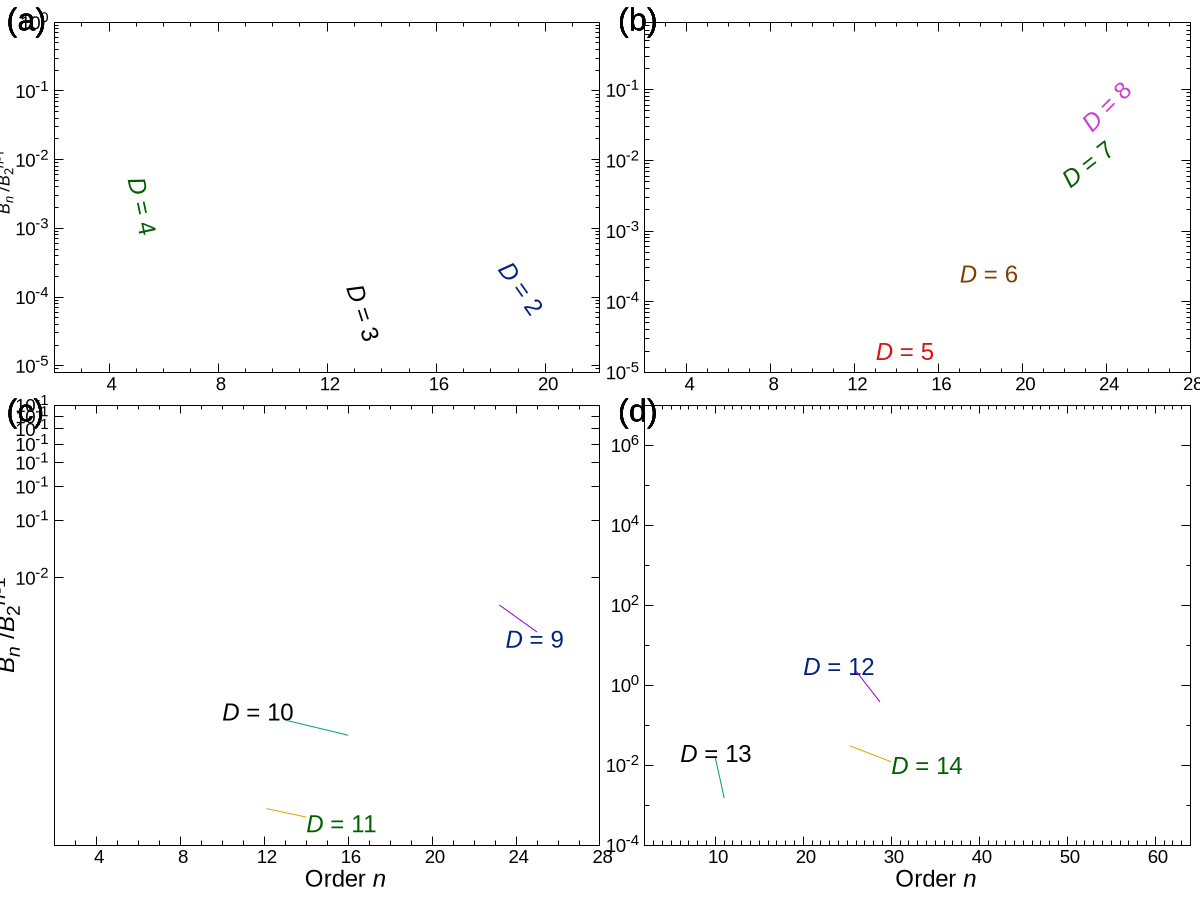 unset multiplot
reset

set encoding cp1250 # make minus sign longer
#set encoding iso_8859_1
set terminal postscript eps enhanced size 7, 10 font "Arial, 18"
set output "ievirlow.eps"

tcfont="Arial, 14"
thexlabel='Order {/Arial-Italic n}'
theylabel='{/Arial-Italic B_n} /{/Arial-Italic B}_2^{{/Arial-Italic n}-1}'

# height of the bottom panels
bh = 0.55
# height of the top panels
th = 1 - bh

# width of the right panel
rw = 0.50
# width of the left panel
lw = 1 - rw

set logscale y
set ytics font tcfont offset 0.3, 0
set mytics 10
set format y '10^{%T}'

lbfont  = "Arial, 18"

color1a = "#dd1111"
color1b = "#002280"

color2a = "#804000"
color2b = "#000000"

color3a = "#dd8000"
color3b = "#006000"

color4a = "#008080"
color4b = "#cc40cc"

# line styles for the small panels
set style line 1  lc rgb "#aaaaaa" lt 1 lw 1

set style line 2  lc rgb color1a lt 1 pt 4  ps 2.0 # empty square
set style line 3  lc rgb color1a lt 1 pt 5  ps 2.0 # full  square

set style line 4  lc rgb color1b lt 1 pt 12 ps 2.4 # empty diamond
set style line 5  lc rgb color1b lt 1 pt 13 ps 2.4 # full  diamond

set style line 6  lc rgb color2a lt 1 pt 10 ps 2.4 # empty inverted triangle
set style line 7  lc rgb color2a lt 1 pt 11 ps 2.4 # full  inverted triangle

set style line 8  lc rgb color2b lt 1 pt 8  ps 2.4 # empty triangle
set style line 9  lc rgb color2b lt 1 pt 9  ps 2.4 # full  triangle

set style line 10 lc rgb color3a lt 1 pt 6  ps 2.0 # empty circle
set style line 11 lc rgb color3a lt 1 pt 7  ps 2.0 # full  circle

set style line 12 lc rgb color3b lt 1 pt 14 ps 2.2 # empty pentagon
set style line 13 lc rgb color3b lt 1 pt 15 ps 2.2 # full  pentagon

set style line 14 lc rgb color4a lt 1 pt 4  ps 2.0
set style line 15 lc rgb color4a lt 1 pt 5  ps 2.0

set style line 16 lc rgb color4b lt 1 pt 12 ps 2.4
set style line 17 lc rgb color4b lt 1 pt 13 ps 2.4



tagdx1 = 0.005
tagdx2 = 0.015
tagdy1 = 0.020
tagdy2 = 0.005
tagfont = "Arial, 24"
set label 300 "(a)" at screen       tagdx1,  1 - tagdy1 font tagfont
set label 301 "(b)" at screen  lw + tagdx2,  1 - tagdy1 font tagfont
set label 302 "(c)" at screen       tagdx1, bh - tagdy2 font tagfont
set label 303 "(d)" at screen  lw + tagdx2, bh - tagdy2 font tagfont



set multiplot




# left-top panel

set size    lw, th
set origin 0.0, bh

set xtics 4 font tcfont offset 0, 0.5
set mxtics 4
unset xlabel

set ylabel theylabel offset 1.3, 0.7

set tmargin 1.
set bmargin 1.5
set rmargin 0.
set lmargin 6.

set label 101 "{/Arial-Italic D} = 2" at 18.5, 3.0e-4 rotate by -55  textcolor rgb color1b font lbfont
set label 102 "{/Arial-Italic D} = 3" at 13.0, 1.5e-4 rotate by -72  textcolor rgb color2b font lbfont
set label 103 "{/Arial-Italic D} = 4" at  5.0, 5.5e-3 rotate by -78  textcolor rgb color3b font lbfont

plot [2:22][8e-6:1] \
  "data/D2/BnD2n14.dat"                   u ($1):(abs($2)):3                            w l  ls 2  lt 1 lw 0.5 notitle, \
  ""                                      u ($1):(abs($2)):3                            w e  ls 2       lw 3.0 notitle, \
  "data/D3/BnD3n12.dat"                   u ($1):(abs($2)):3                            w l  ls 6  lt 2 lw 0.5 notitle, \
  ""                                      u ($1):(abs($2)):3                            w e  ls 6       lw 3.0 notitle, \
  "data/D4/BnD4n11.dat"                   u ($1):(abs($2)):3                            w l  ls 10 lt 4 lw 0.5 notitle, \
  ""                                      u ($1):(abs($2)):3                            w e  ls 10      lw 3.0 notitle, \
  "iedata/hBnPYcD2n32R34M32768.dat"       u ($1):(abs($4))                              w l  ls 4  lt 1 lw 0.5 notitle, \
  ""                                      u ($1):(abs($4))                              w p  ls 4       lw 3.0 notitle, \
  "iedata/BnPYcD3n16R18M1048576.dat"      u ($1):(($1 <= 12) ? abs($4) : 1/0)           w l  ls 8  lt 2 lw 0.5 notitle, \
  ""                                      u ($1):(($1 <= 12) ? abs($4) : 1/0)           w p  ls 8       lw 3.0 notitle, \
  "iedata/hBnPYcD4n10R12M32768.dat"       u ($1):(($1 <= 8)  ? abs($4) : 1/0)           w l  ls 12 lt 4 lw 0.5 notitle, \
  ""                                      u ($1):(($1 <= 8 && $4 > 0) ? abs($4) : 1/0)  w p  ls 12      lw 3.0 notitle, \
  ""                                      u ($1):(($1 <= 8 && $4 < 0) ? abs($4) : 1/0)  w p  ls 13      lw 3.0 notitle, \
  1e-100 lw 0 notitle





# right-top panel

set size    rw, th
set origin  lw, bh

set rmargin 1.0
set lmargin 5.0
unset ylabel

set label 101 "{/Arial-Italic D} = 5" at  13, 2e-5   rotate by 0  textcolor rgb color1a font lbfont
set label 102 "{/Arial-Italic D} = 6" at  17, 2.5e-4 rotate by 0  textcolor rgb color2a font lbfont
set label 103 "{/Arial-Italic D} = 7" at  22, 5e-3   rotate by 38 textcolor rgb color3b font lbfont
set label 104 "{/Arial-Italic D} = 8" at  23, 3e-2   rotate by 45 textcolor rgb color4b font lbfont

plot [2:28][1e-5:9e-1] \
  "data/D5/BnD5n12.dat"                   u ($1):(abs($2))                                  w l ls 2  lt 1 lw 0.5 notitle, \
  ""                                      u ($1):(($2 > 0) ? abs($2) : 1/0):3               w e ls 2       lw 1.0 notitle, \
  ""                                      u ($1):(($2 < 0) ? abs($2) : 1/0):3               w e ls 3       lw 1.0 notitle, \
  "data/D6/BnD6n16.dat"                   u ($1):(abs($2))                                  w l ls 6  lt 2 lw 0.5 notitle, \
  ""                                      u ($1):(($2 > 0) ? abs($2) : 1/0):3               w e ls 6       lw 1.0 notitle, \
  ""                                      u ($1):(($2 < 0) ? abs($2) : 1/0):3               w e ls 7       lw 1.0 notitle, \
  "data/D7/BnD7n20.dat"                   u ($1):(abs($2))                                  w l ls 10 lt 4 lw 0.5 notitle, \
  ""                                      u ($1):(($2 > 0) ? abs($2) : 1/0):3               w e ls 10      lw 1.0 notitle, \
  ""                                      u ($1):(($2 < 0) ? abs($2) : 1/0):3               w e ls 11      lw 1.0 notitle, \
  "data/D8/BnD8n24.dat"                   u ($1):(abs($2))                                  w l ls 14 lt 5 lw 0.5 notitle, \
  ""                                      u ($1):(($2 > 0) ? abs($2) : 1/0):3               w e ls 14      lw 1.0 notitle, \
  ""                                      u ($1):(($2 < 0) ? abs($2) : 1/0):3               w e ls 15      lw 1.0 notitle, \
  "iedata/BnPYcD5n16R16M4194304.dat"      u ($1):(($1 <= 5) ? abs($4) : 1/0)                w l ls 4  lt 1 lw 0.5 notitle, \
  ""                                      u ($1):(($1 <= 5 && $4 > 0) ? abs($4) : 1/0)      w p ls 4       lw 1.0 notitle, \
  "iedata/hBnPYcD6n16R18M32768.dat"       u ($1):(($1 <= 40) ? abs($4) : 1/0)               w l ls 8  lt 2 lw 0.5 notitle, \
  ""                                      u ($1):(($1 <= 40 && $4 > 0) ? abs($4) : 1/0)     w p ls 8       lw 1.0 notitle, \
  ""                                      u ($1):(($1 <= 40 && $4 < 0) ? abs($4) : 1/0)     w p ls 9       lw 1.0 notitle, \
  "iedata/BnPYcD7n32R34M4194304.dat"      u ($1):(($1 <= 1000) ? abs($4) : 1/0)             w l ls 12 lt 4 lw 0.5 notitle, \
  ""                                      u ($1):(($1 <= 1000 && $4 > 0) ? abs($4) : 1/0)   w p ls 12      lw 1.0 notitle, \
  ""                                      u ($1):(($1 <= 1000 && $4 < 0) ? abs($4) : 1/0)   w p ls 13      lw 1.0 notitle, \
  "iedata/hBnPYcD8n128R130M32768.dat"     u ($1):(abs($4))                                  w l ls 16 lt 5 lw 0.5 notitle, \
  ""                                      u ($1):($4 > 0 ? abs($4) : 1/0)                   w p ls 16      lw 2.0 notitle, \
  ""                                      u ($1):($4 < 0 ? abs($4) : 1/0)                   w p ls 17      lw 2.0 notitle, \
  1e-100 lw 0 notitle

unset label 104




# left-bottom panel

set size    lw, bh
set origin 0.0, 0.0

set tmargin 0.
set bmargin 2.5
set xlabel thexlabel font lbfont offset 2, 1.0

set lmargin 6.
set format y '10^{%T}'
set ylabel theylabel font lbfont offset 1.5, 0.0

set rmargin 0.

set label 101 "{/Arial-Italic D} = 9"   at  23.5, 2.4e-2  rotate by 0  textcolor rgb color1b font lbfont
set label 102 "{/Arial-Italic D} = 10"  at  10.0, 1.0e-2  rotate by 0  textcolor rgb color2b font lbfont
set label 103 "{/Arial-Italic D} = 11"  at  14.0, 2.6e-3  rotate by 0  textcolor rgb color3b font lbfont

set arrow from 25.0, 2.6e-2 to 23.2, 3.6e-2 ls 4  lt 1 nohead
set arrow from 13.0, 9.0e-3 to 16.0, 7.5e-3 ls 8  lt 2 nohead
set arrow from 14.0, 2.8e-3 to 12.1, 3.1e-3 ls 12 lt 4 nohead

plot [2:28][2e-3:4e-1] \
  "data/D9r1n20/BnD9n20.dat"              u ($1):(abs($2))                      w l ls 2  lt 1   lw 0.3 notitle, \
  ""                                      u ($1):(($2 > 0) ? abs($2) : 1/0):3   w e ls 2  ps 1.5 lw 1.0 notitle, \
  ""                                      u ($1):(($2 < 0) ? abs($2) : 1/0):3   w e ls 3  ps 1.5 lw 1.0 notitle, \
  "data/D10r1n32/BnD10n32.dat"            u ($1):(abs($2))                      w l ls 6  lt 2   lw 0.3 notitle, \
  ""                                      u ($1):(($2 > 0) ? abs($2) : 1/0):3   w e ls 6  ps 1.8 lw 1.0 notitle, \
  ""                                      u ($1):(($2 < 0) ? abs($2) : 1/0):3   w e ls 7  ps 1.8 lw 1.0 notitle, \
  "data/D11r1n32/BnD11n32.dat"            u ($1):(abs($2))                      w l ls 10 lt 4   lw 0.3 notitle, \
  ""                                      u ($1):(($2 > 0) ? abs($2) : 1/0):3   w e ls 10 ps 1.5 lw 1.0 notitle, \
  ""                                      u ($1):(($2 < 0) ? abs($2) : 1/0):3   w e ls 11 ps 1.5 lw 1.0 notitle, \
  "iedata/BnPYcD9n64R66M4194304f128.dat"  u ($1):(abs($4))                      w l ls 4  lt 1   lw 0.3 notitle, \
  ""                                      u ($1):($4 > 0 ? abs($4) : 1/0)       w p ls 4  ps 1.8 lw 1.0 notitle, \
  ""                                      u ($1):($4 < 0 ? abs($4) : 1/0)       w p ls 5  ps 1.8 lw 1.0 notitle, \
  "iedata/hBnPYcD10n128R130M32768.dat"    u ($1):(abs($4))                      w l ls 8  lt 2   lw 0.3 notitle, \
  ""                                      u ($1):($4 > 0 ? abs($4) : 1/0)       w p ls 8  ps 1.5 lw 1.0 notitle, \
  ""                                      u ($1):($4 < 0 ? abs($4) : 1/0)       w p ls 9  ps 1.5 lw 1.0 notitle, \
  "iedata/BnPYcD11n64R66M2097152.dat"     u ($1):(abs($4))                      w l ls 12 lt 4   lw 0.3 notitle, \
  ""                                      u ($1):($4 > 0 ? abs($4) : 1/0)       w p ls 12 ps 1.6 lw 1.0 notitle, \
  ""                                      u ($1):($4 < 0 ? abs($4) : 1/0)       w p ls 13 ps 1.6 lw 1.0 notitle, \
  1e-100 lw 0 notitle

unset arrow




# right-bottom panel

set size    rw, bh
set origin  lw, 0.0

set xtics 10 font tcfont offset 0, 0.5
set mxtics 10
set lmargin 5.0
unset ylabel

set rmargin 1.0

set label 101 "{/Arial-Italic D} = 12"  at  20.0, 3.0e0   rotate by 0  textcolor rgb color1b font lbfont
set label 102 "{/Arial-Italic D} = 13"  at   6.0, 2.0e-2  rotate by 0  textcolor rgb color2b font lbfont
set label 103 "{/Arial-Italic D} = 14"  at  30.0, 1.0e-2  rotate by 0  textcolor rgb color3b font lbfont

set arrow from 26.0, 2.2e0  to 28.7, 3.8e-1 ls 4  lt 1 nohead
set arrow from 10.0, 1.5e-2 to 11.0, 1.5e-3 ls 8  lt 2 nohead
set arrow from 30.0, 1.2e-2 to 25.3, 3.0e-2 ls 12 lt 4 nohead

plot [2:64][1e-4:1e7] \
  "data/D12r1n64/BnD12n64.dat"            u ($1):(abs($2))                    w l ls 2  lt 1   lw 0.3 notitle, \
  ""                                      u ($1):(($2 > 0) ? abs($2) : 1/0)   w p ls 2  ps 1.0 lw 1.0 notitle, \
  ""                                      u ($1):(($2 < 0) ? abs($2) : 1/0)   w p ls 3  ps 1.0 lw 1.0 notitle, \
  "data/D13r1n64/BnD13n64.dat"            u ($1):(abs($2))                    w l ls 6  lt 2   lw 0.3 notitle, \
  ""                                      u ($1):(($2 > 0) ? abs($2) : 1/0)   w p ls 6  ps 1.2 lw 1.0 notitle, \
  ""                                      u ($1):(($2 < 0) ? abs($2) : 1/0)   w p ls 7  ps 1.2 lw 1.0 notitle, \
  "data/D14r1n64/BnD14n64.dat"            u ($1):(abs($2))                    w l ls 10 lt 4   lw 0.3 notitle, \
  ""                                      u ($1):(($2 > 0) ? abs($2) : 1/0)   w p ls 10 ps 1.0 lw 1.0 notitle, \
  ""                                      u ($1):(($2 < 0) ? abs($2) : 1/0)   w p ls 11 ps 1.0 lw 1.0 notitle, \
  "iedata/hBnPYcD12n128R130M32768.dat"    u ($1):(abs($4))                    w l ls 4  lt 1   lw 0.3 notitle, \
  ""                                      u ($1):(($4 > 0) ? abs($4) : 1/0)   w p ls 4  ps 1.2 lw 1.0 notitle, \
  ""                                      u ($1):(($4 < 0) ? abs($4) : 1/0)   w p ls 5  ps 1.2 lw 1.0 notitle, \
  "iedata/BnPYcD13n64R66M4194304f128.dat" u ($1):(abs($4))                    w l ls 8  lt 2   lw 0.3 notitle, \
  ""                                      u ($1):($4 > 0 ? abs($4) : 1/0)     w p ls 8  ps 1.2 lw 1.0 notitle, \
  ""                                      u ($1):($4 < 0 ? abs($4) : 1/0)     w p ls 9  ps 1.2 lw 1.0 notitle, \
  "iedata/hBnPYcD14n128R129M32768.dat"    u ($1):(abs($4))                    w l ls 12 lt 4   lw 0.3 notitle, \
  ""                                      u ($1):(($4 > 0) ? abs($4) : 1/0)   w p ls 12 ps 1.1 lw 1.0 notitle, \
  ""                                      u ($1):(($4 < 0) ? abs($4) : 1/0)   w p ls 13 ps 1.1 lw 1.0 notitle, \
  1e-100 lw 0 notitle

unset arrow



unset multiplot
unset output
set terminal wxt
reset




